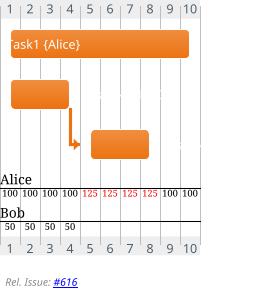 ' Do not edit
' Theme Gallery
' autogenerated by script
'
@startgantt
!theme aws-orange
[Task1] on {Alice} lasts 10 days
[Task2] on {Bob:50%} lasts 2 days
then [Task3] on {Alice:25%} lasts 1 days
left footer \n<i>Rel. Issue: [[https://github.com/plantuml/plantuml/issues/616 #616]]
@endgantt
